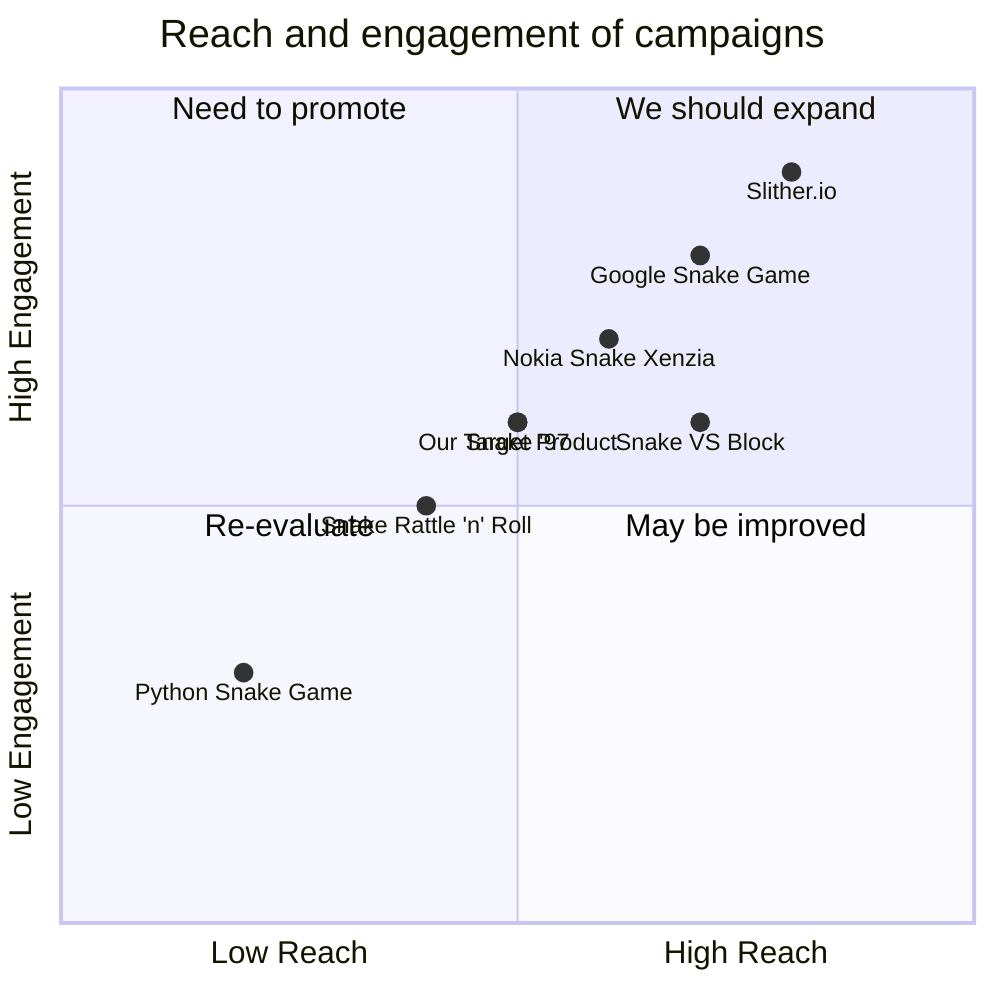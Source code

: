 quadrantChart
    title Reach and engagement of campaigns
    x-axis Low Reach --> High Reach
    y-axis Low Engagement --> High Engagement
    quadrant-1 We should expand
    quadrant-2 Need to promote
    quadrant-3 Re-evaluate
    quadrant-4 May be improved
    "Python Snake Game": [0.2, 0.3]
    "Slither.io": [0.8, 0.9]
    "Google Snake Game": [0.7, 0.8]
    "Nokia Snake Xenzia": [0.6, 0.7]
    "Snake '97": [0.5, 0.6]
    "Snake VS Block": [0.7, 0.6]
    "Snake Rattle 'n' Roll": [0.4, 0.5]
    "Our Target Product": [0.5, 0.6]